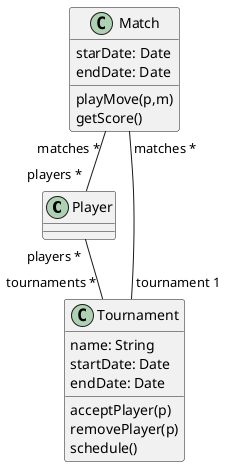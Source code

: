 @startuml Tournament

' classes '
class Player{}

class Match{
    starDate: Date
    endDate: Date
    playMove(p,m)
    getScore()
}

class Tournament{
    name: String
    startDate: Date
    endDate: Date
    acceptPlayer(p)
    removePlayer(p)
    schedule()
}

' associations '
Match "matches *" -- "tournament 1" Tournament

Match "matches *" -- "players *" Player

Player "players *" -- "tournaments *" Tournament

@enduml